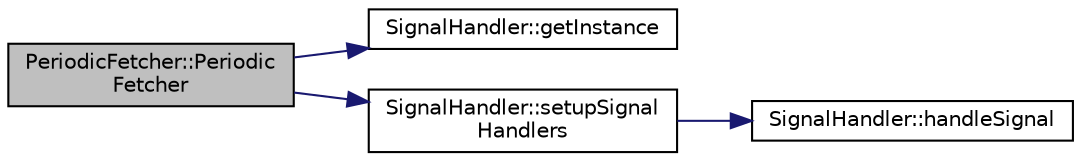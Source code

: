 digraph "PeriodicFetcher::PeriodicFetcher"
{
 // LATEX_PDF_SIZE
  edge [fontname="Helvetica",fontsize="10",labelfontname="Helvetica",labelfontsize="10"];
  node [fontname="Helvetica",fontsize="10",shape=record];
  rankdir="LR";
  Node1 [label="PeriodicFetcher::Periodic\lFetcher",height=0.2,width=0.4,color="black", fillcolor="grey75", style="filled", fontcolor="black",tooltip="Construct a new Periodic Fetcher object."];
  Node1 -> Node2 [color="midnightblue",fontsize="10",style="solid",fontname="Helvetica"];
  Node2 [label="SignalHandler::getInstance",height=0.2,width=0.4,color="black", fillcolor="white", style="filled",URL="$classSignalHandler.html#a15631110fc9c8fee4c1b2bf3bced2de3",tooltip="Retrieve the singleton instance of SignalHandler."];
  Node1 -> Node3 [color="midnightblue",fontsize="10",style="solid",fontname="Helvetica"];
  Node3 [label="SignalHandler::setupSignal\lHandlers",height=0.2,width=0.4,color="black", fillcolor="white", style="filled",URL="$classSignalHandler.html#a90eff6c9610cdcd77a1706491f2ce28a",tooltip="Initialize and set up signal handlers for the program."];
  Node3 -> Node4 [color="midnightblue",fontsize="10",style="solid",fontname="Helvetica"];
  Node4 [label="SignalHandler::handleSignal",height=0.2,width=0.4,color="black", fillcolor="white", style="filled",URL="$classSignalHandler.html#a0899d0c83b42582e862d2f4879e6a2e7",tooltip="Internal handler for system signals."];
}
